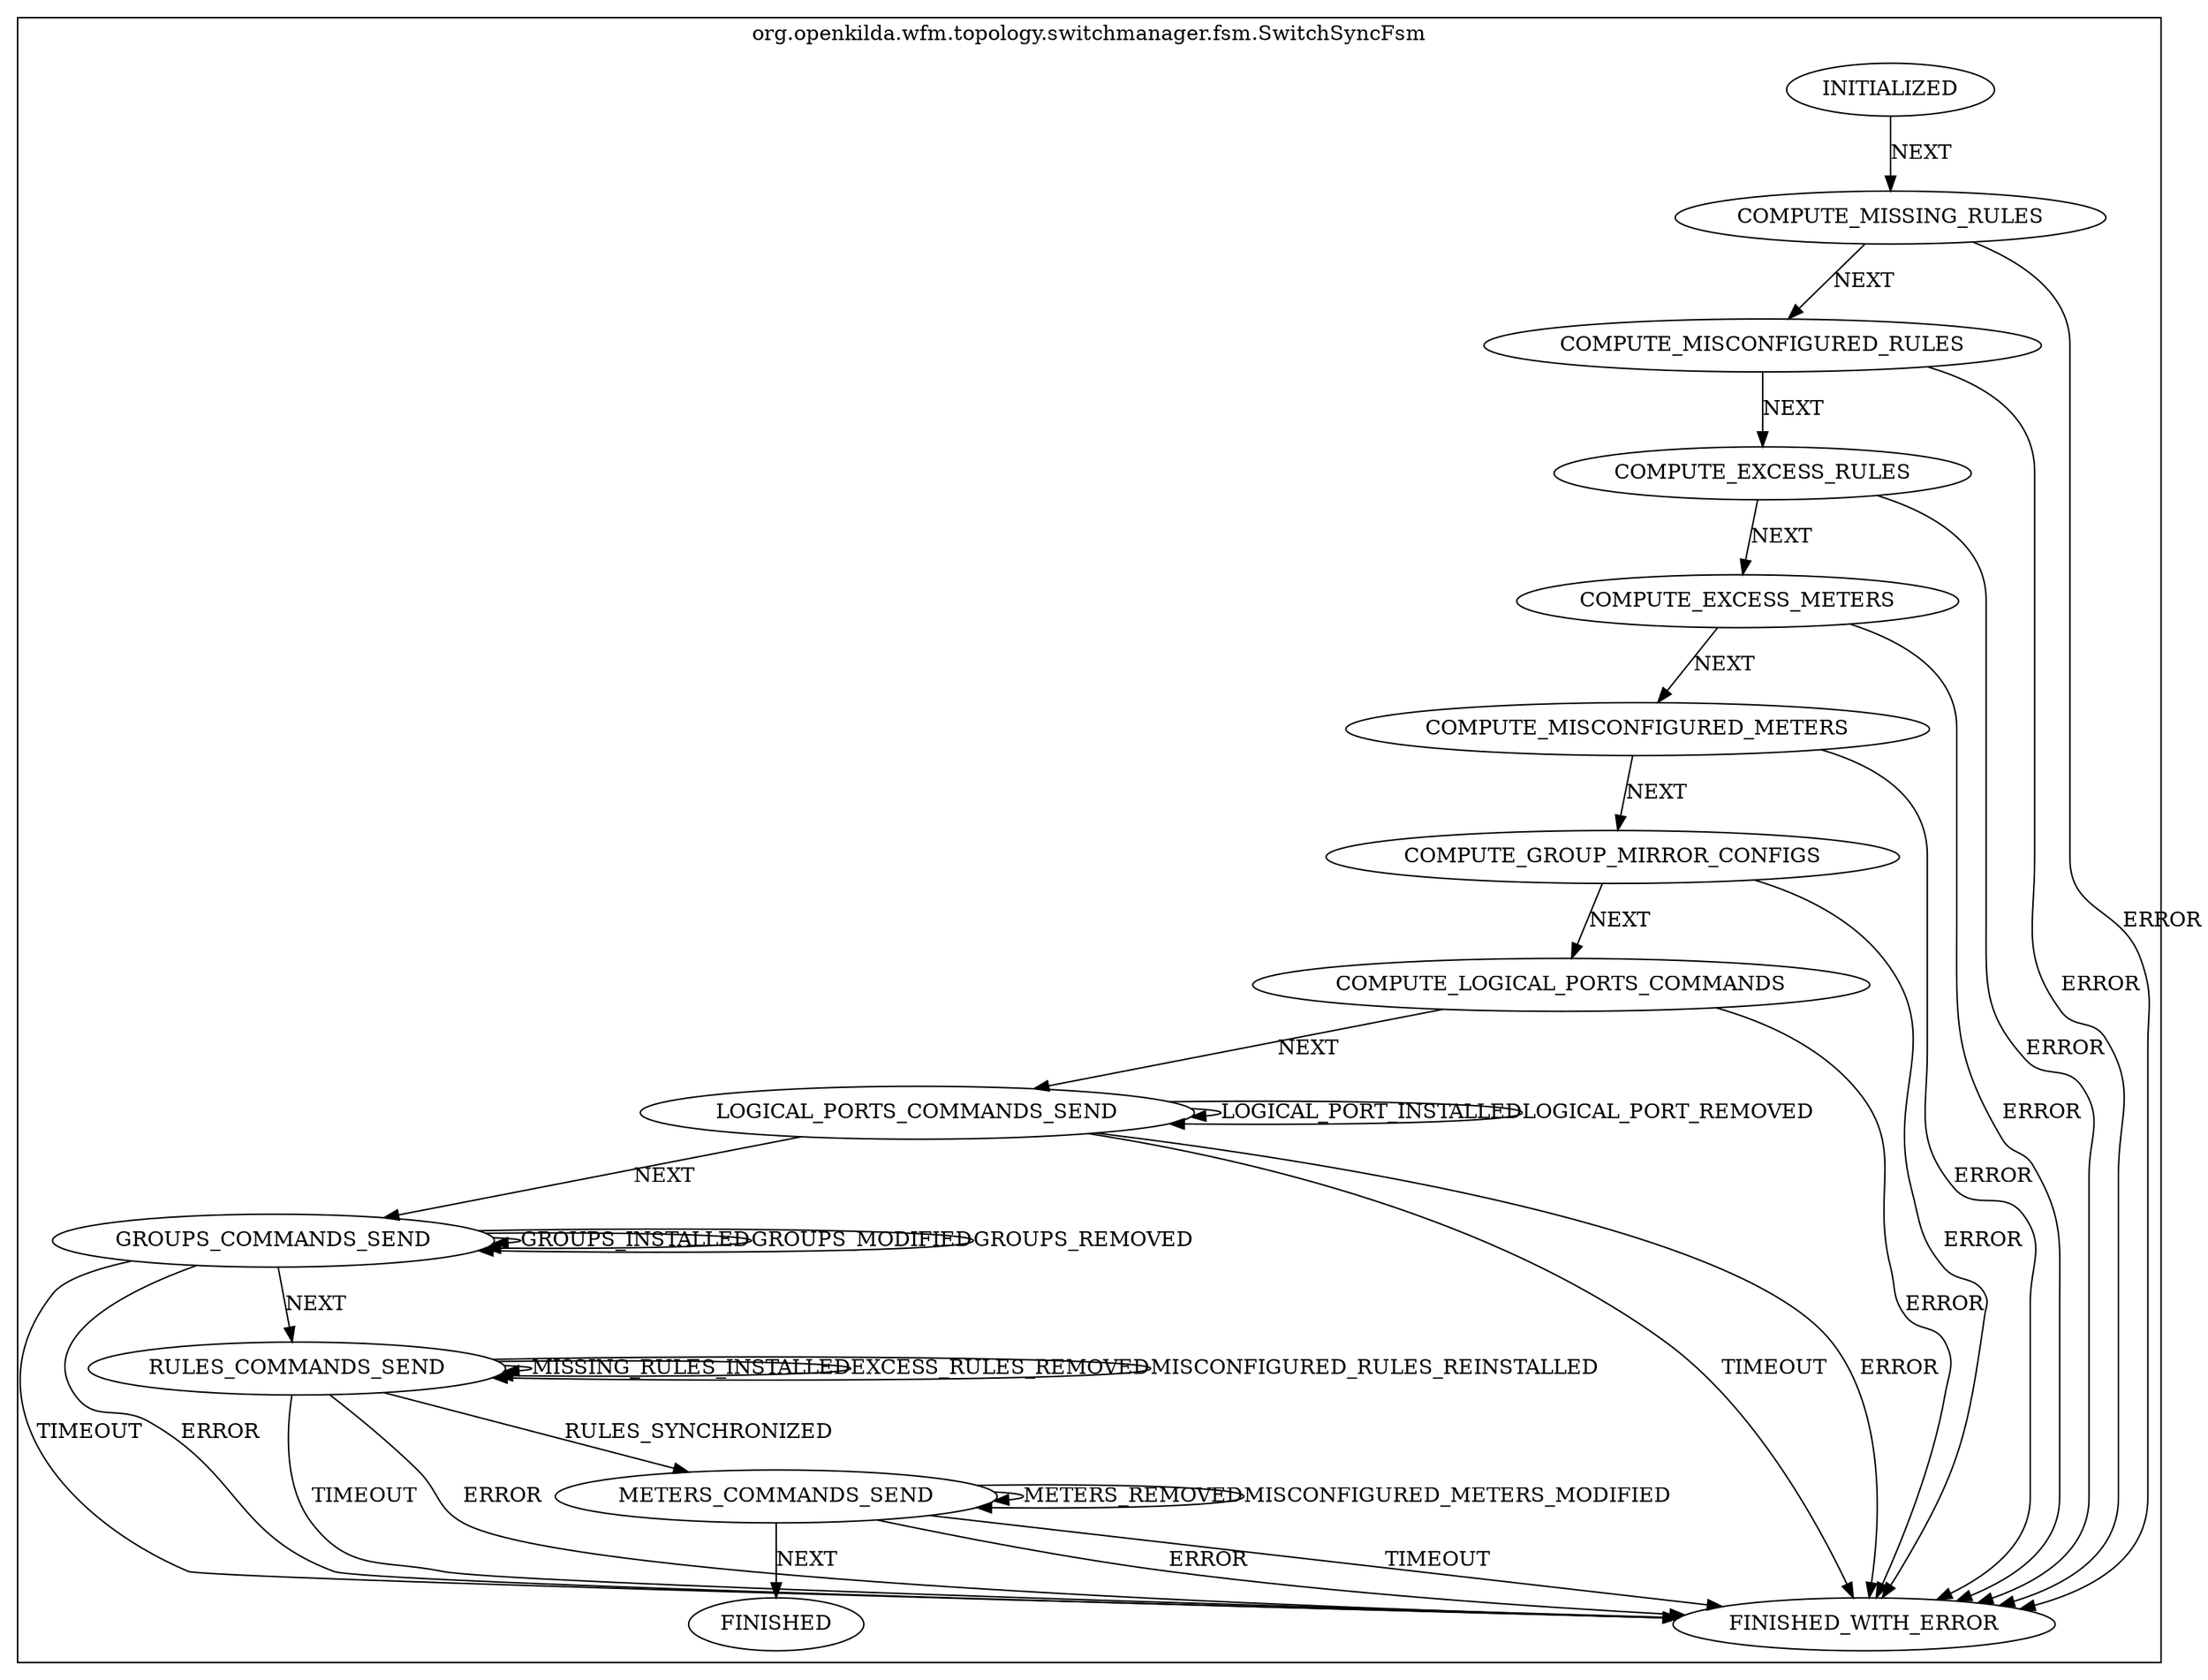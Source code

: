 digraph {
compound=true;
subgraph cluster_StateMachine {
label="org.openkilda.wfm.topology.switchmanager.fsm.SwitchSyncFsm";
GROUPS_COMMANDS_SEND [label="GROUPS_COMMANDS_SEND"];
RULES_COMMANDS_SEND [label="RULES_COMMANDS_SEND"];
METERS_COMMANDS_SEND [label="METERS_COMMANDS_SEND"];
LOGICAL_PORTS_COMMANDS_SEND [label="LOGICAL_PORTS_COMMANDS_SEND"];
INITIALIZED [label="INITIALIZED"];
COMPUTE_EXCESS_RULES [label="COMPUTE_EXCESS_RULES"];
COMPUTE_GROUP_MIRROR_CONFIGS [label="COMPUTE_GROUP_MIRROR_CONFIGS"];
COMPUTE_LOGICAL_PORTS_COMMANDS [label="COMPUTE_LOGICAL_PORTS_COMMANDS"];
COMPUTE_MISSING_RULES [label="COMPUTE_MISSING_RULES"];
COMPUTE_MISCONFIGURED_RULES [label="COMPUTE_MISCONFIGURED_RULES"];
FINISHED [label="FINISHED"];
FINISHED_WITH_ERROR [label="FINISHED_WITH_ERROR"];
COMPUTE_EXCESS_METERS [label="COMPUTE_EXCESS_METERS"];
COMPUTE_MISCONFIGURED_METERS [label="COMPUTE_MISCONFIGURED_METERS"];

LOGICAL_PORTS_COMMANDS_SEND -> LOGICAL_PORTS_COMMANDS_SEND [ label="LOGICAL_PORT_INSTALLED"];
LOGICAL_PORTS_COMMANDS_SEND -> LOGICAL_PORTS_COMMANDS_SEND [ label="LOGICAL_PORT_REMOVED"];
LOGICAL_PORTS_COMMANDS_SEND -> FINISHED_WITH_ERROR [ label="TIMEOUT"];
LOGICAL_PORTS_COMMANDS_SEND -> FINISHED_WITH_ERROR [ label="ERROR"];
LOGICAL_PORTS_COMMANDS_SEND -> GROUPS_COMMANDS_SEND [ label="NEXT"];
GROUPS_COMMANDS_SEND -> GROUPS_COMMANDS_SEND [ label="GROUPS_INSTALLED"];
GROUPS_COMMANDS_SEND -> GROUPS_COMMANDS_SEND [ label="GROUPS_MODIFIED"];
GROUPS_COMMANDS_SEND -> GROUPS_COMMANDS_SEND [ label="GROUPS_REMOVED"];
GROUPS_COMMANDS_SEND -> FINISHED_WITH_ERROR [ label="TIMEOUT"];
GROUPS_COMMANDS_SEND -> FINISHED_WITH_ERROR [ label="ERROR"];
GROUPS_COMMANDS_SEND -> RULES_COMMANDS_SEND [ label="NEXT"];
RULES_COMMANDS_SEND -> RULES_COMMANDS_SEND [ label="MISSING_RULES_INSTALLED"];
RULES_COMMANDS_SEND -> RULES_COMMANDS_SEND [ label="EXCESS_RULES_REMOVED"];
RULES_COMMANDS_SEND -> RULES_COMMANDS_SEND [ label="MISCONFIGURED_RULES_REINSTALLED"];
RULES_COMMANDS_SEND -> FINISHED_WITH_ERROR [ label="TIMEOUT"];
RULES_COMMANDS_SEND -> FINISHED_WITH_ERROR [ label="ERROR"];
RULES_COMMANDS_SEND -> METERS_COMMANDS_SEND [ label="RULES_SYNCHRONIZED"];
METERS_COMMANDS_SEND -> METERS_COMMANDS_SEND [ label="METERS_REMOVED"];
METERS_COMMANDS_SEND -> METERS_COMMANDS_SEND [ label="MISCONFIGURED_METERS_MODIFIED"];
METERS_COMMANDS_SEND -> FINISHED_WITH_ERROR [ label="TIMEOUT"];
METERS_COMMANDS_SEND -> FINISHED_WITH_ERROR [ label="ERROR"];
METERS_COMMANDS_SEND -> FINISHED [ label="NEXT"];
INITIALIZED -> COMPUTE_MISSING_RULES [ label="NEXT"];
COMPUTE_EXCESS_RULES -> FINISHED_WITH_ERROR [ label="ERROR"];
COMPUTE_EXCESS_RULES -> COMPUTE_EXCESS_METERS [ label="NEXT"];
COMPUTE_GROUP_MIRROR_CONFIGS -> FINISHED_WITH_ERROR [ label="ERROR"];
COMPUTE_GROUP_MIRROR_CONFIGS -> COMPUTE_LOGICAL_PORTS_COMMANDS [ label="NEXT"];
COMPUTE_LOGICAL_PORTS_COMMANDS -> FINISHED_WITH_ERROR [ label="ERROR"];
COMPUTE_LOGICAL_PORTS_COMMANDS -> LOGICAL_PORTS_COMMANDS_SEND [ label="NEXT"];
COMPUTE_MISSING_RULES -> FINISHED_WITH_ERROR [ label="ERROR"];
COMPUTE_MISSING_RULES -> COMPUTE_MISCONFIGURED_RULES [ label="NEXT"];
COMPUTE_MISCONFIGURED_RULES -> FINISHED_WITH_ERROR [ label="ERROR"];
COMPUTE_MISCONFIGURED_RULES -> COMPUTE_EXCESS_RULES [ label="NEXT"];
COMPUTE_EXCESS_METERS -> FINISHED_WITH_ERROR [ label="ERROR"];
COMPUTE_EXCESS_METERS -> COMPUTE_MISCONFIGURED_METERS [ label="NEXT"];
COMPUTE_MISCONFIGURED_METERS -> FINISHED_WITH_ERROR [ label="ERROR"];
COMPUTE_MISCONFIGURED_METERS -> COMPUTE_GROUP_MIRROR_CONFIGS [ label="NEXT"];}}
